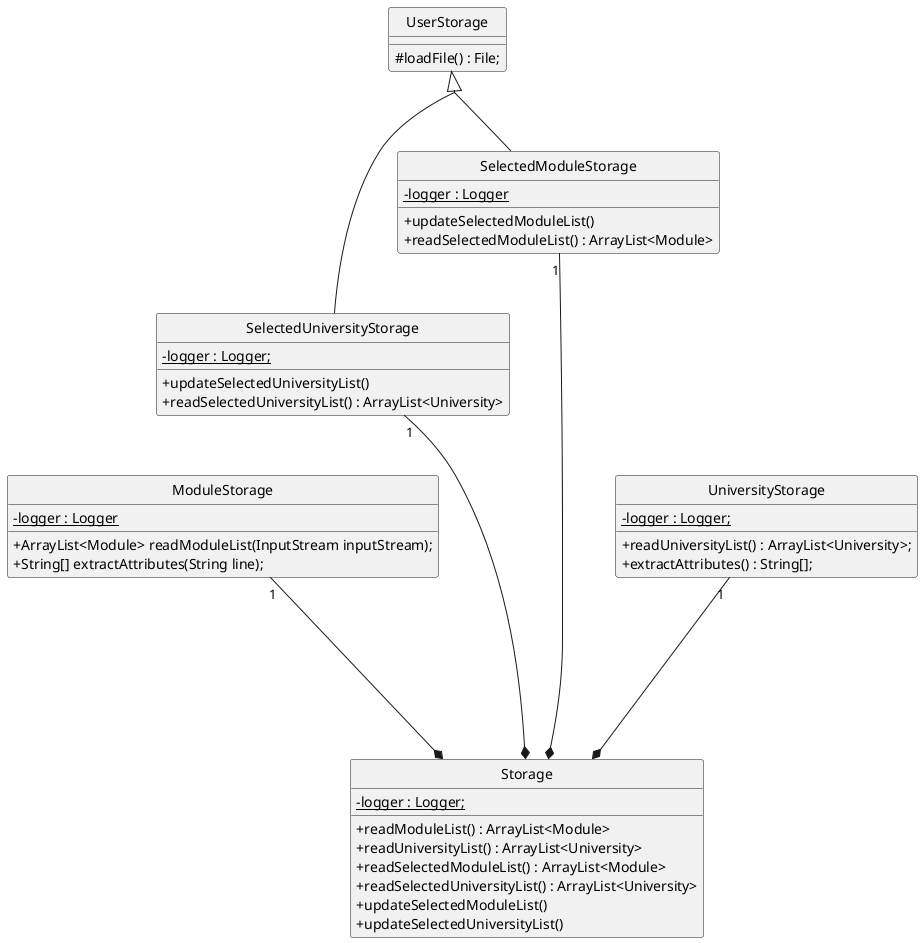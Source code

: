 @startuml
hide circle
skinparam classAttributeIconSize 0
skinparam groupInheritance 2
skinparam groupComposition 3
ModuleStorage "1" ----* Storage
    ModuleStorage : - {static} logger : Logger

    ModuleStorage : + ArrayList<Module> readModuleList(InputStream inputStream);
    ModuleStorage : + String[] extractAttributes(String line);

UserStorage <|-- SelectedUniversityStorage
SelectedUniversityStorage "1" ----* Storage
    SelectedUniversityStorage : - {static} logger : Logger;
    SelectedUniversityStorage : + updateSelectedUniversityList()
    SelectedUniversityStorage : + readSelectedUniversityList() : ArrayList<University>

UserStorage <|-- SelectedModuleStorage
SelectedModuleStorage "1" ------* Storage
    SelectedModuleStorage : - {static} logger : Logger
    SelectedModuleStorage : + updateSelectedModuleList()
    SelectedModuleStorage : + readSelectedModuleList() : ArrayList<Module>

UniversityStorage "1" ----* Storage
    UniversityStorage : - {static} logger : Logger;
    UniversityStorage : + readUniversityList() : ArrayList<University>;
    UniversityStorage : + extractAttributes() : String[];

class UserStorage {
    # loadFile() : File;
}
class Storage {
    - {static} logger : Logger;

    + readModuleList() : ArrayList<Module>
    + readUniversityList() : ArrayList<University>
    + readSelectedModuleList() : ArrayList<Module>
    + readSelectedUniversityList() : ArrayList<University>
    + updateSelectedModuleList()
    + updateSelectedUniversityList()
}
@enduml